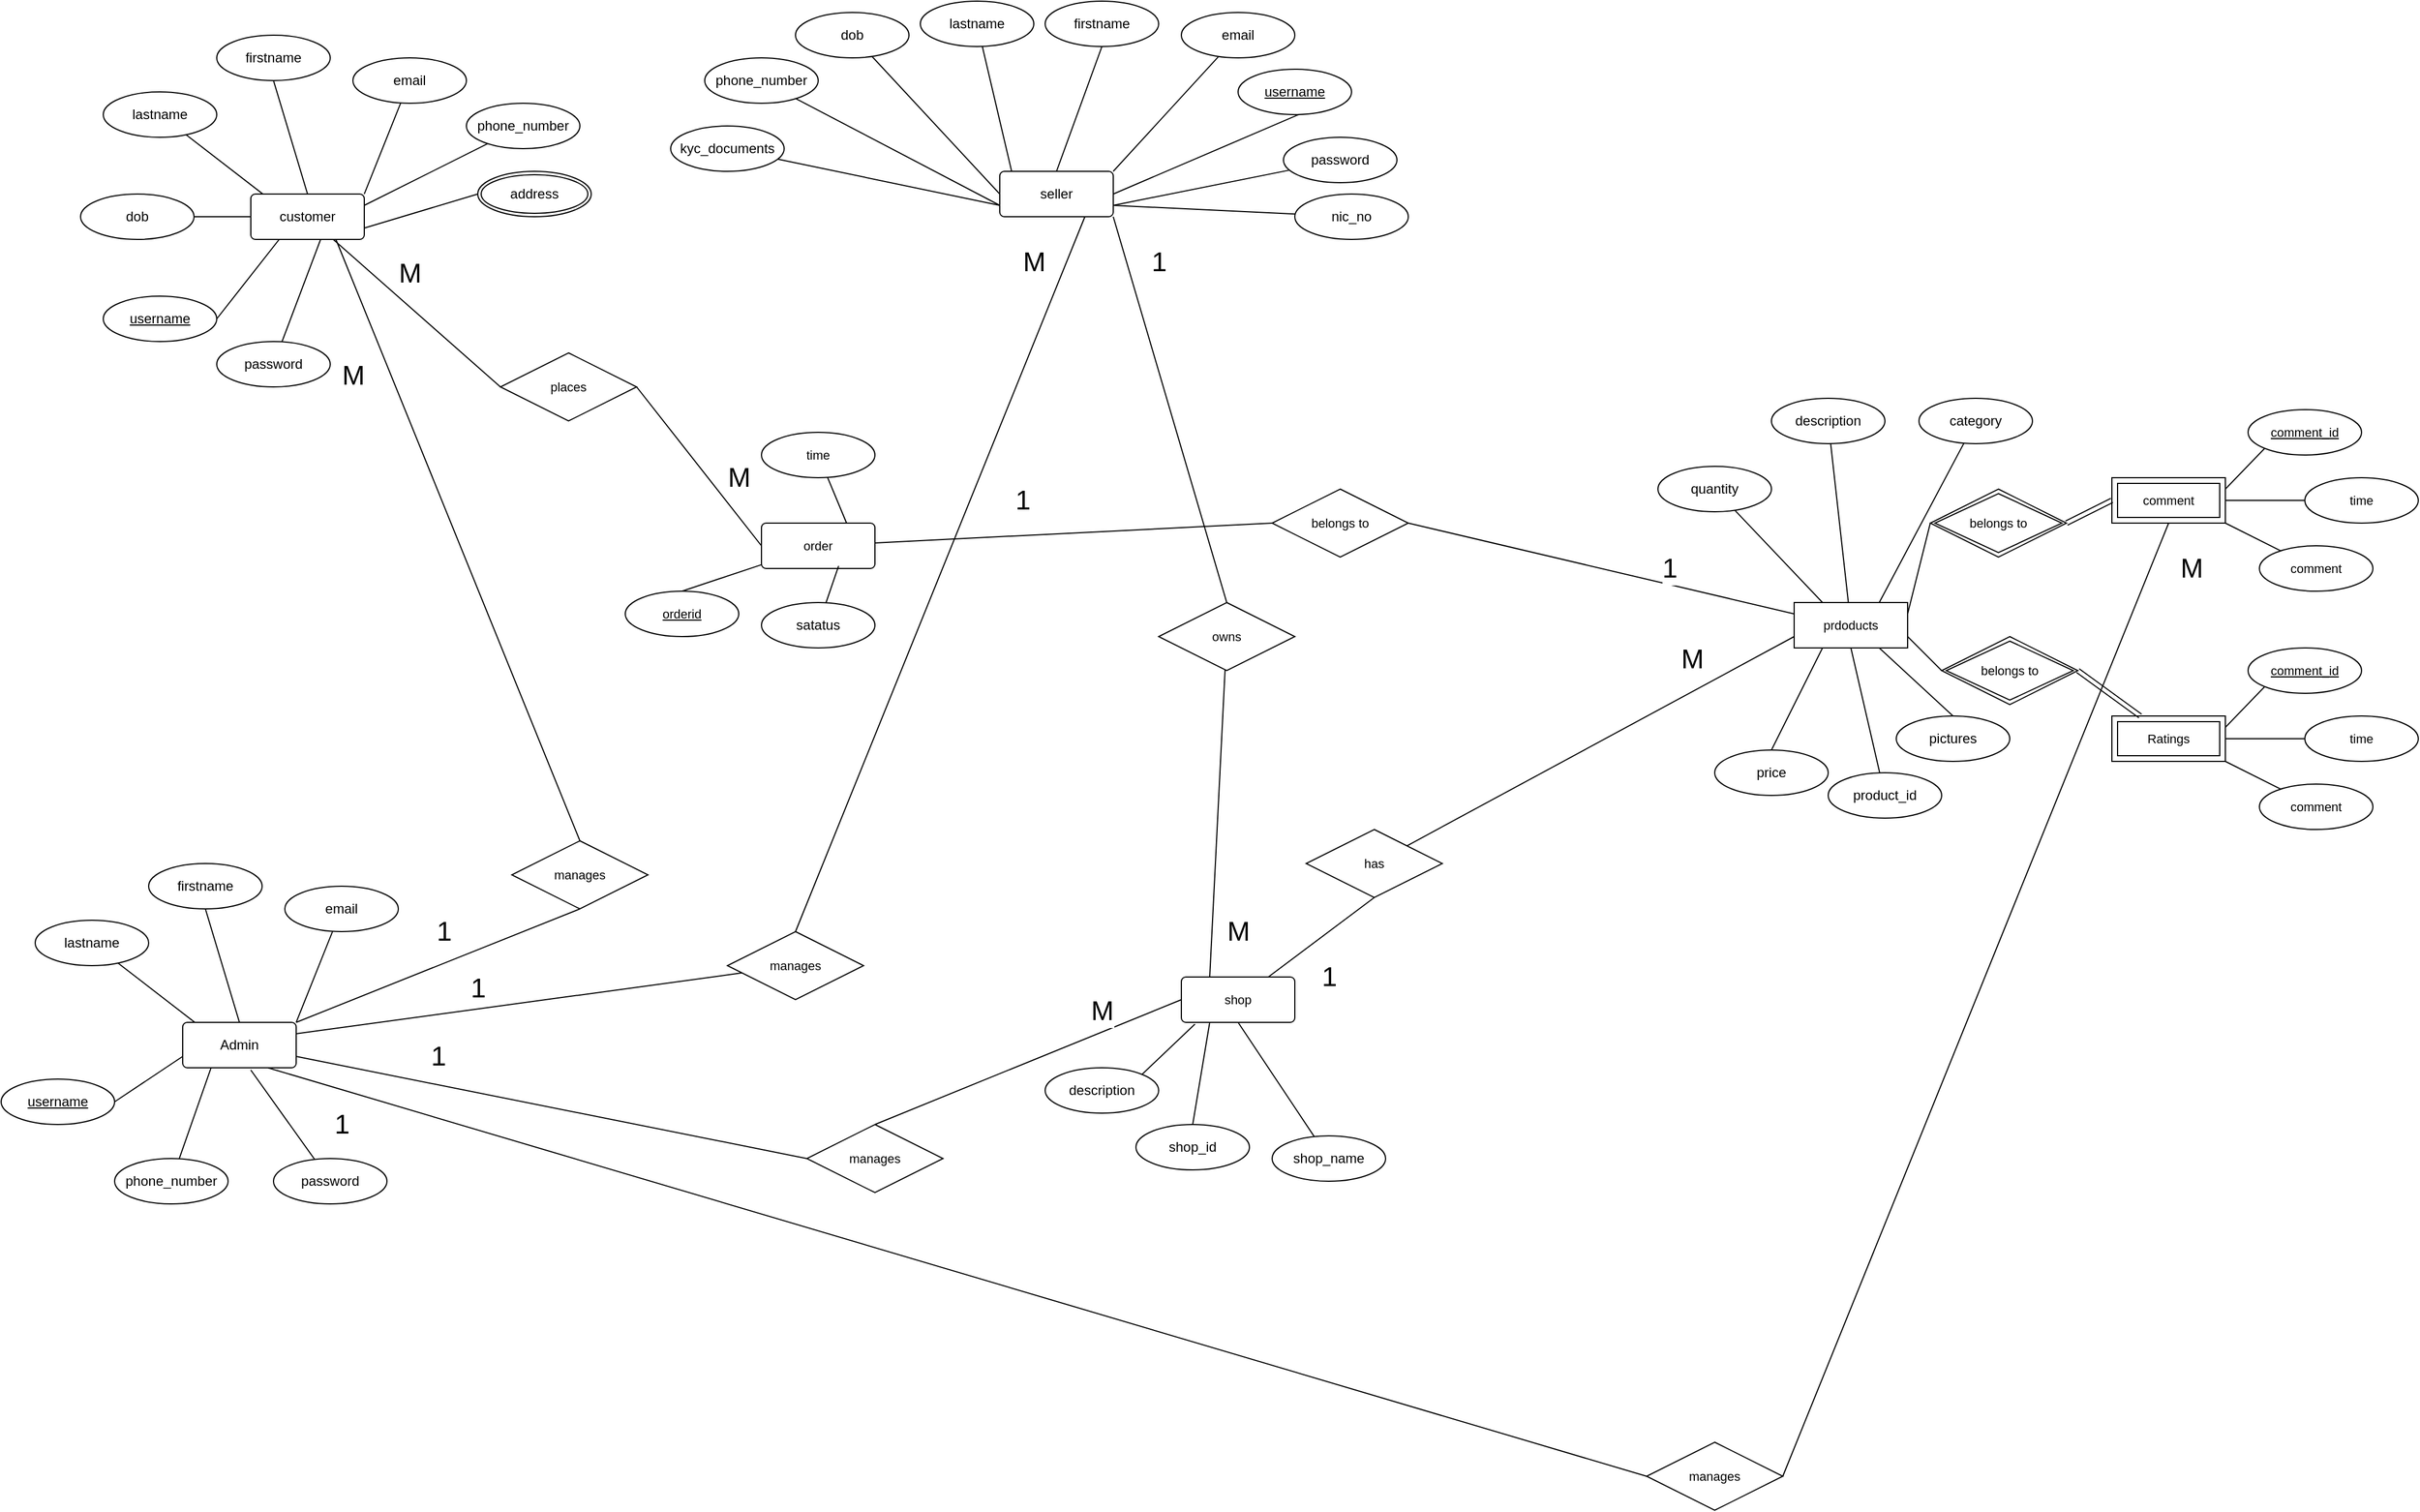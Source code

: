 <mxfile version="24.8.0">
  <diagram name="Page-1" id="kkZ14lZSH7HQeO2CCYc2">
    <mxGraphModel dx="3113" dy="484" grid="1" gridSize="10" guides="1" tooltips="1" connect="1" arrows="1" fold="1" page="1" pageScale="1" pageWidth="1100" pageHeight="1700" math="0" shadow="0">
      <root>
        <mxCell id="0" />
        <mxCell id="1" parent="0" />
        <mxCell id="PHmczNSX_vxZIr9F6eTb-33" style="edgeStyle=none;shape=connector;rounded=0;orthogonalLoop=1;jettySize=auto;html=1;entryX=0;entryY=0.5;entryDx=0;entryDy=0;strokeColor=default;align=center;verticalAlign=middle;fontFamily=Helvetica;fontSize=11;fontColor=default;labelBackgroundColor=default;endArrow=none;endFill=0;" parent="1" source="5tyU-42MYaczOo1rcNrx-1" target="PHmczNSX_vxZIr9F6eTb-32" edge="1">
          <mxGeometry relative="1" as="geometry" />
        </mxCell>
        <mxCell id="PHmczNSX_vxZIr9F6eTb-51" style="edgeStyle=none;shape=connector;rounded=0;orthogonalLoop=1;jettySize=auto;html=1;exitX=0.75;exitY=1;exitDx=0;exitDy=0;entryX=0.5;entryY=0;entryDx=0;entryDy=0;strokeColor=default;align=center;verticalAlign=middle;fontFamily=Helvetica;fontSize=11;fontColor=default;labelBackgroundColor=default;endArrow=none;endFill=0;" parent="1" source="5tyU-42MYaczOo1rcNrx-1" target="PHmczNSX_vxZIr9F6eTb-43" edge="1">
          <mxGeometry relative="1" as="geometry" />
        </mxCell>
        <mxCell id="5tyU-42MYaczOo1rcNrx-1" value="customer" style="rounded=1;arcSize=10;whiteSpace=wrap;html=1;align=center;" parent="1" vertex="1">
          <mxGeometry x="-1320" y="280" width="100" height="40" as="geometry" />
        </mxCell>
        <mxCell id="5tyU-42MYaczOo1rcNrx-17" style="rounded=0;orthogonalLoop=1;jettySize=auto;html=1;exitX=0.5;exitY=1;exitDx=0;exitDy=0;entryX=0.5;entryY=0;entryDx=0;entryDy=0;startArrow=none;startFill=0;endArrow=none;endFill=0;" parent="1" source="5tyU-42MYaczOo1rcNrx-9" target="5tyU-42MYaczOo1rcNrx-1" edge="1">
          <mxGeometry relative="1" as="geometry" />
        </mxCell>
        <mxCell id="5tyU-42MYaczOo1rcNrx-9" value="firstname" style="ellipse;whiteSpace=wrap;html=1;align=center;" parent="1" vertex="1">
          <mxGeometry x="-1350" y="140" width="100" height="40" as="geometry" />
        </mxCell>
        <mxCell id="5tyU-42MYaczOo1rcNrx-10" value="lastname" style="ellipse;whiteSpace=wrap;html=1;align=center;" parent="1" vertex="1">
          <mxGeometry x="-1450" y="190" width="100" height="40" as="geometry" />
        </mxCell>
        <mxCell id="5tyU-42MYaczOo1rcNrx-21" style="rounded=0;orthogonalLoop=1;jettySize=auto;html=1;exitX=1;exitY=0.5;exitDx=0;exitDy=0;entryX=0.25;entryY=1;entryDx=0;entryDy=0;endArrow=none;endFill=0;" parent="1" source="5tyU-42MYaczOo1rcNrx-11" target="5tyU-42MYaczOo1rcNrx-1" edge="1">
          <mxGeometry relative="1" as="geometry" />
        </mxCell>
        <mxCell id="5tyU-42MYaczOo1rcNrx-11" value="username" style="ellipse;whiteSpace=wrap;html=1;align=center;fontStyle=4;" parent="1" vertex="1">
          <mxGeometry x="-1450" y="370" width="100" height="40" as="geometry" />
        </mxCell>
        <mxCell id="5tyU-42MYaczOo1rcNrx-20" style="rounded=0;orthogonalLoop=1;jettySize=auto;html=1;entryX=0;entryY=0.5;entryDx=0;entryDy=0;endArrow=none;endFill=0;" parent="1" source="5tyU-42MYaczOo1rcNrx-12" target="5tyU-42MYaczOo1rcNrx-1" edge="1">
          <mxGeometry relative="1" as="geometry" />
        </mxCell>
        <mxCell id="5tyU-42MYaczOo1rcNrx-12" value="dob" style="ellipse;whiteSpace=wrap;html=1;align=center;" parent="1" vertex="1">
          <mxGeometry x="-1470" y="280" width="100" height="40" as="geometry" />
        </mxCell>
        <mxCell id="5tyU-42MYaczOo1rcNrx-18" style="rounded=0;orthogonalLoop=1;jettySize=auto;html=1;entryX=1;entryY=0;entryDx=0;entryDy=0;endArrow=none;endFill=0;" parent="1" source="5tyU-42MYaczOo1rcNrx-13" target="5tyU-42MYaczOo1rcNrx-1" edge="1">
          <mxGeometry relative="1" as="geometry" />
        </mxCell>
        <mxCell id="5tyU-42MYaczOo1rcNrx-13" value="email" style="ellipse;whiteSpace=wrap;html=1;align=center;" parent="1" vertex="1">
          <mxGeometry x="-1230" y="160" width="100" height="40" as="geometry" />
        </mxCell>
        <mxCell id="5tyU-42MYaczOo1rcNrx-14" value="password" style="ellipse;whiteSpace=wrap;html=1;align=center;" parent="1" vertex="1">
          <mxGeometry x="-1350" y="410" width="100" height="40" as="geometry" />
        </mxCell>
        <mxCell id="5tyU-42MYaczOo1rcNrx-19" style="rounded=0;orthogonalLoop=1;jettySize=auto;html=1;entryX=0.104;entryY=-0.005;entryDx=0;entryDy=0;entryPerimeter=0;endArrow=none;endFill=0;" parent="1" source="5tyU-42MYaczOo1rcNrx-10" target="5tyU-42MYaczOo1rcNrx-1" edge="1">
          <mxGeometry relative="1" as="geometry" />
        </mxCell>
        <mxCell id="5tyU-42MYaczOo1rcNrx-22" style="rounded=0;orthogonalLoop=1;jettySize=auto;html=1;entryX=0.616;entryY=0.995;entryDx=0;entryDy=0;entryPerimeter=0;endArrow=none;endFill=0;" parent="1" source="5tyU-42MYaczOo1rcNrx-14" target="5tyU-42MYaczOo1rcNrx-1" edge="1">
          <mxGeometry relative="1" as="geometry" />
        </mxCell>
        <mxCell id="PHmczNSX_vxZIr9F6eTb-25" style="edgeStyle=none;shape=connector;rounded=0;orthogonalLoop=1;jettySize=auto;html=1;strokeColor=default;align=center;verticalAlign=middle;fontFamily=Helvetica;fontSize=11;fontColor=default;labelBackgroundColor=default;endArrow=none;endFill=0;exitX=1;exitY=1;exitDx=0;exitDy=0;entryX=0.5;entryY=0;entryDx=0;entryDy=0;" parent="1" source="5tyU-42MYaczOo1rcNrx-23" target="PHmczNSX_vxZIr9F6eTb-27" edge="1">
          <mxGeometry relative="1" as="geometry">
            <mxPoint x="-700" y="640" as="targetPoint" />
          </mxGeometry>
        </mxCell>
        <mxCell id="5tyU-42MYaczOo1rcNrx-23" value="seller" style="rounded=1;arcSize=10;whiteSpace=wrap;html=1;align=center;" parent="1" vertex="1">
          <mxGeometry x="-660" y="260" width="100" height="40" as="geometry" />
        </mxCell>
        <mxCell id="5tyU-42MYaczOo1rcNrx-24" style="rounded=0;orthogonalLoop=1;jettySize=auto;html=1;exitX=0.5;exitY=1;exitDx=0;exitDy=0;entryX=0.5;entryY=0;entryDx=0;entryDy=0;startArrow=none;startFill=0;endArrow=none;endFill=0;" parent="1" source="5tyU-42MYaczOo1rcNrx-25" target="5tyU-42MYaczOo1rcNrx-23" edge="1">
          <mxGeometry relative="1" as="geometry" />
        </mxCell>
        <mxCell id="5tyU-42MYaczOo1rcNrx-25" value="firstname" style="ellipse;whiteSpace=wrap;html=1;align=center;" parent="1" vertex="1">
          <mxGeometry x="-620" y="110" width="100" height="40" as="geometry" />
        </mxCell>
        <mxCell id="5tyU-42MYaczOo1rcNrx-26" value="lastname" style="ellipse;whiteSpace=wrap;html=1;align=center;" parent="1" vertex="1">
          <mxGeometry x="-730" y="110" width="100" height="40" as="geometry" />
        </mxCell>
        <mxCell id="5tyU-42MYaczOo1rcNrx-27" style="rounded=0;orthogonalLoop=1;jettySize=auto;html=1;exitX=1;exitY=0.5;exitDx=0;exitDy=0;entryX=1;entryY=0.5;entryDx=0;entryDy=0;endArrow=none;endFill=0;" parent="1" source="5tyU-42MYaczOo1rcNrx-28" target="5tyU-42MYaczOo1rcNrx-23" edge="1">
          <mxGeometry relative="1" as="geometry" />
        </mxCell>
        <mxCell id="5tyU-42MYaczOo1rcNrx-28" value="username" style="ellipse;whiteSpace=wrap;html=1;align=center;fontStyle=4;" parent="1" vertex="1">
          <mxGeometry x="-450" y="170" width="100" height="40" as="geometry" />
        </mxCell>
        <mxCell id="5tyU-42MYaczOo1rcNrx-29" style="rounded=0;orthogonalLoop=1;jettySize=auto;html=1;entryX=0;entryY=0.5;entryDx=0;entryDy=0;endArrow=none;endFill=0;" parent="1" source="5tyU-42MYaczOo1rcNrx-30" target="5tyU-42MYaczOo1rcNrx-23" edge="1">
          <mxGeometry relative="1" as="geometry" />
        </mxCell>
        <mxCell id="5tyU-42MYaczOo1rcNrx-30" value="dob" style="ellipse;whiteSpace=wrap;html=1;align=center;" parent="1" vertex="1">
          <mxGeometry x="-840" y="120" width="100" height="40" as="geometry" />
        </mxCell>
        <mxCell id="5tyU-42MYaczOo1rcNrx-31" style="rounded=0;orthogonalLoop=1;jettySize=auto;html=1;entryX=1;entryY=0;entryDx=0;entryDy=0;endArrow=none;endFill=0;" parent="1" source="5tyU-42MYaczOo1rcNrx-32" target="5tyU-42MYaczOo1rcNrx-23" edge="1">
          <mxGeometry relative="1" as="geometry" />
        </mxCell>
        <mxCell id="5tyU-42MYaczOo1rcNrx-32" value="email" style="ellipse;whiteSpace=wrap;html=1;align=center;" parent="1" vertex="1">
          <mxGeometry x="-500" y="120" width="100" height="40" as="geometry" />
        </mxCell>
        <mxCell id="5tyU-42MYaczOo1rcNrx-33" value="password" style="ellipse;whiteSpace=wrap;html=1;align=center;" parent="1" vertex="1">
          <mxGeometry x="-410" y="230" width="100" height="40" as="geometry" />
        </mxCell>
        <mxCell id="5tyU-42MYaczOo1rcNrx-34" style="rounded=0;orthogonalLoop=1;jettySize=auto;html=1;entryX=0.104;entryY=-0.005;entryDx=0;entryDy=0;entryPerimeter=0;endArrow=none;endFill=0;" parent="1" source="5tyU-42MYaczOo1rcNrx-26" target="5tyU-42MYaczOo1rcNrx-23" edge="1">
          <mxGeometry relative="1" as="geometry" />
        </mxCell>
        <mxCell id="5tyU-42MYaczOo1rcNrx-35" style="rounded=0;orthogonalLoop=1;jettySize=auto;html=1;entryX=1;entryY=0.75;entryDx=0;entryDy=0;endArrow=none;endFill=0;" parent="1" source="5tyU-42MYaczOo1rcNrx-33" target="5tyU-42MYaczOo1rcNrx-23" edge="1">
          <mxGeometry relative="1" as="geometry" />
        </mxCell>
        <mxCell id="PHmczNSX_vxZIr9F6eTb-47" style="edgeStyle=none;shape=connector;rounded=0;orthogonalLoop=1;jettySize=auto;html=1;entryX=0.5;entryY=1;entryDx=0;entryDy=0;strokeColor=default;align=center;verticalAlign=middle;fontFamily=Helvetica;fontSize=11;fontColor=default;labelBackgroundColor=default;endArrow=none;endFill=0;" parent="1" source="5tyU-42MYaczOo1rcNrx-36" target="PHmczNSX_vxZIr9F6eTb-43" edge="1">
          <mxGeometry relative="1" as="geometry" />
        </mxCell>
        <mxCell id="PHmczNSX_vxZIr9F6eTb-48" style="edgeStyle=none;shape=connector;rounded=0;orthogonalLoop=1;jettySize=auto;html=1;entryX=0;entryY=0.5;entryDx=0;entryDy=0;strokeColor=default;align=center;verticalAlign=middle;fontFamily=Helvetica;fontSize=11;fontColor=default;labelBackgroundColor=default;endArrow=none;endFill=0;" parent="1" source="5tyU-42MYaczOo1rcNrx-36" target="PHmczNSX_vxZIr9F6eTb-45" edge="1">
          <mxGeometry relative="1" as="geometry" />
        </mxCell>
        <mxCell id="PHmczNSX_vxZIr9F6eTb-49" style="edgeStyle=none;shape=connector;rounded=0;orthogonalLoop=1;jettySize=auto;html=1;exitX=1;exitY=0.25;exitDx=0;exitDy=0;strokeColor=default;align=center;verticalAlign=middle;fontFamily=Helvetica;fontSize=11;fontColor=default;labelBackgroundColor=default;endArrow=none;endFill=0;" parent="1" source="5tyU-42MYaczOo1rcNrx-36" target="PHmczNSX_vxZIr9F6eTb-44" edge="1">
          <mxGeometry relative="1" as="geometry" />
        </mxCell>
        <mxCell id="PHmczNSX_vxZIr9F6eTb-50" style="edgeStyle=none;shape=connector;rounded=0;orthogonalLoop=1;jettySize=auto;html=1;exitX=0.75;exitY=1;exitDx=0;exitDy=0;entryX=0;entryY=0.5;entryDx=0;entryDy=0;strokeColor=default;align=center;verticalAlign=middle;fontFamily=Helvetica;fontSize=11;fontColor=default;labelBackgroundColor=default;endArrow=none;endFill=0;" parent="1" source="5tyU-42MYaczOo1rcNrx-36" target="PHmczNSX_vxZIr9F6eTb-46" edge="1">
          <mxGeometry relative="1" as="geometry" />
        </mxCell>
        <mxCell id="5tyU-42MYaczOo1rcNrx-36" value="Admin" style="rounded=1;arcSize=10;whiteSpace=wrap;html=1;align=center;" parent="1" vertex="1">
          <mxGeometry x="-1380" y="1010" width="100" height="40" as="geometry" />
        </mxCell>
        <mxCell id="5tyU-42MYaczOo1rcNrx-37" style="rounded=0;orthogonalLoop=1;jettySize=auto;html=1;exitX=0.5;exitY=1;exitDx=0;exitDy=0;entryX=0.5;entryY=0;entryDx=0;entryDy=0;startArrow=none;startFill=0;endArrow=none;endFill=0;" parent="1" source="5tyU-42MYaczOo1rcNrx-38" target="5tyU-42MYaczOo1rcNrx-36" edge="1">
          <mxGeometry relative="1" as="geometry" />
        </mxCell>
        <mxCell id="5tyU-42MYaczOo1rcNrx-38" value="firstname" style="ellipse;whiteSpace=wrap;html=1;align=center;" parent="1" vertex="1">
          <mxGeometry x="-1410" y="870" width="100" height="40" as="geometry" />
        </mxCell>
        <mxCell id="5tyU-42MYaczOo1rcNrx-39" value="lastname" style="ellipse;whiteSpace=wrap;html=1;align=center;" parent="1" vertex="1">
          <mxGeometry x="-1510" y="920" width="100" height="40" as="geometry" />
        </mxCell>
        <mxCell id="5tyU-42MYaczOo1rcNrx-40" style="rounded=0;orthogonalLoop=1;jettySize=auto;html=1;exitX=1;exitY=0.5;exitDx=0;exitDy=0;entryX=0;entryY=0.75;entryDx=0;entryDy=0;endArrow=none;endFill=0;" parent="1" source="5tyU-42MYaczOo1rcNrx-41" target="5tyU-42MYaczOo1rcNrx-36" edge="1">
          <mxGeometry relative="1" as="geometry" />
        </mxCell>
        <mxCell id="5tyU-42MYaczOo1rcNrx-41" value="username" style="ellipse;whiteSpace=wrap;html=1;align=center;fontStyle=4;" parent="1" vertex="1">
          <mxGeometry x="-1540" y="1060" width="100" height="40" as="geometry" />
        </mxCell>
        <mxCell id="5tyU-42MYaczOo1rcNrx-44" style="rounded=0;orthogonalLoop=1;jettySize=auto;html=1;entryX=1;entryY=0;entryDx=0;entryDy=0;endArrow=none;endFill=0;" parent="1" source="5tyU-42MYaczOo1rcNrx-45" target="5tyU-42MYaczOo1rcNrx-36" edge="1">
          <mxGeometry relative="1" as="geometry" />
        </mxCell>
        <mxCell id="5tyU-42MYaczOo1rcNrx-45" value="email" style="ellipse;whiteSpace=wrap;html=1;align=center;" parent="1" vertex="1">
          <mxGeometry x="-1290" y="890" width="100" height="40" as="geometry" />
        </mxCell>
        <mxCell id="5tyU-42MYaczOo1rcNrx-46" value="password" style="ellipse;whiteSpace=wrap;html=1;align=center;" parent="1" vertex="1">
          <mxGeometry x="-1300" y="1130" width="100" height="40" as="geometry" />
        </mxCell>
        <mxCell id="5tyU-42MYaczOo1rcNrx-47" style="rounded=0;orthogonalLoop=1;jettySize=auto;html=1;entryX=0.104;entryY=-0.005;entryDx=0;entryDy=0;entryPerimeter=0;endArrow=none;endFill=0;" parent="1" source="5tyU-42MYaczOo1rcNrx-39" target="5tyU-42MYaczOo1rcNrx-36" edge="1">
          <mxGeometry relative="1" as="geometry" />
        </mxCell>
        <mxCell id="5tyU-42MYaczOo1rcNrx-48" style="rounded=0;orthogonalLoop=1;jettySize=auto;html=1;endArrow=none;endFill=0;" parent="1" source="5tyU-42MYaczOo1rcNrx-46" edge="1">
          <mxGeometry relative="1" as="geometry">
            <mxPoint x="-1320" y="1052" as="targetPoint" />
          </mxGeometry>
        </mxCell>
        <mxCell id="5tyU-42MYaczOo1rcNrx-64" style="rounded=0;orthogonalLoop=1;jettySize=auto;html=1;entryX=1;entryY=0.75;entryDx=0;entryDy=0;endArrow=none;endFill=0;" parent="1" source="5tyU-42MYaczOo1rcNrx-62" target="5tyU-42MYaczOo1rcNrx-23" edge="1">
          <mxGeometry relative="1" as="geometry" />
        </mxCell>
        <mxCell id="5tyU-42MYaczOo1rcNrx-62" value="nic_no" style="ellipse;whiteSpace=wrap;html=1;align=center;" parent="1" vertex="1">
          <mxGeometry x="-400" y="280" width="100" height="40" as="geometry" />
        </mxCell>
        <mxCell id="5tyU-42MYaczOo1rcNrx-65" style="rounded=0;orthogonalLoop=1;jettySize=auto;html=1;endArrow=none;endFill=0;entryX=0;entryY=0.75;entryDx=0;entryDy=0;" parent="1" source="5tyU-42MYaczOo1rcNrx-63" target="5tyU-42MYaczOo1rcNrx-23" edge="1">
          <mxGeometry relative="1" as="geometry">
            <mxPoint x="-670" y="300" as="targetPoint" />
          </mxGeometry>
        </mxCell>
        <mxCell id="5tyU-42MYaczOo1rcNrx-63" value="kyc_documents" style="ellipse;whiteSpace=wrap;html=1;align=center;" parent="1" vertex="1">
          <mxGeometry x="-950" y="220" width="100" height="40" as="geometry" />
        </mxCell>
        <mxCell id="5tyU-42MYaczOo1rcNrx-67" style="edgeStyle=none;shape=connector;rounded=0;orthogonalLoop=1;jettySize=auto;html=1;entryX=1;entryY=0.25;entryDx=0;entryDy=0;strokeColor=default;align=center;verticalAlign=middle;fontFamily=Helvetica;fontSize=11;fontColor=default;labelBackgroundColor=default;endArrow=none;endFill=0;" parent="1" source="5tyU-42MYaczOo1rcNrx-66" target="5tyU-42MYaczOo1rcNrx-1" edge="1">
          <mxGeometry relative="1" as="geometry" />
        </mxCell>
        <mxCell id="5tyU-42MYaczOo1rcNrx-66" value="phone_number" style="ellipse;whiteSpace=wrap;html=1;align=center;" parent="1" vertex="1">
          <mxGeometry x="-1130" y="200" width="100" height="40" as="geometry" />
        </mxCell>
        <mxCell id="5tyU-42MYaczOo1rcNrx-68" value="phone_number" style="ellipse;whiteSpace=wrap;html=1;align=center;" parent="1" vertex="1">
          <mxGeometry x="-920" y="160" width="100" height="40" as="geometry" />
        </mxCell>
        <mxCell id="5tyU-42MYaczOo1rcNrx-69" style="edgeStyle=none;shape=connector;rounded=0;orthogonalLoop=1;jettySize=auto;html=1;entryX=0;entryY=0.75;entryDx=0;entryDy=0;strokeColor=default;align=center;verticalAlign=middle;fontFamily=Helvetica;fontSize=11;fontColor=default;labelBackgroundColor=default;endArrow=none;endFill=0;" parent="1" source="5tyU-42MYaczOo1rcNrx-68" target="5tyU-42MYaczOo1rcNrx-23" edge="1">
          <mxGeometry relative="1" as="geometry" />
        </mxCell>
        <mxCell id="5tyU-42MYaczOo1rcNrx-76" style="edgeStyle=none;shape=connector;rounded=0;orthogonalLoop=1;jettySize=auto;html=1;exitX=0;exitY=1;exitDx=0;exitDy=0;entryX=1;entryY=0.25;entryDx=0;entryDy=0;strokeColor=default;align=center;verticalAlign=middle;fontFamily=Helvetica;fontSize=11;fontColor=default;labelBackgroundColor=default;endArrow=none;endFill=0;" parent="1" source="5tyU-42MYaczOo1rcNrx-70" target="5tyU-42MYaczOo1rcNrx-73" edge="1">
          <mxGeometry relative="1" as="geometry" />
        </mxCell>
        <mxCell id="5tyU-42MYaczOo1rcNrx-70" value="comment_id" style="ellipse;whiteSpace=wrap;html=1;align=center;fontStyle=4;fontFamily=Helvetica;fontSize=11;fontColor=default;labelBackgroundColor=default;" parent="1" vertex="1">
          <mxGeometry x="440" y="470" width="100" height="40" as="geometry" />
        </mxCell>
        <mxCell id="5tyU-42MYaczOo1rcNrx-71" value="time" style="ellipse;whiteSpace=wrap;html=1;align=center;fontFamily=Helvetica;fontSize=11;fontColor=default;labelBackgroundColor=default;" parent="1" vertex="1">
          <mxGeometry x="490" y="530" width="100" height="40" as="geometry" />
        </mxCell>
        <mxCell id="5tyU-42MYaczOo1rcNrx-75" style="edgeStyle=none;shape=connector;rounded=0;orthogonalLoop=1;jettySize=auto;html=1;entryX=1;entryY=1;entryDx=0;entryDy=0;strokeColor=default;align=center;verticalAlign=middle;fontFamily=Helvetica;fontSize=11;fontColor=default;labelBackgroundColor=default;endArrow=none;endFill=0;" parent="1" source="5tyU-42MYaczOo1rcNrx-72" target="5tyU-42MYaczOo1rcNrx-73" edge="1">
          <mxGeometry relative="1" as="geometry" />
        </mxCell>
        <mxCell id="5tyU-42MYaczOo1rcNrx-72" value="comment" style="ellipse;whiteSpace=wrap;html=1;align=center;fontFamily=Helvetica;fontSize=11;fontColor=default;labelBackgroundColor=default;" parent="1" vertex="1">
          <mxGeometry x="450" y="590" width="100" height="40" as="geometry" />
        </mxCell>
        <mxCell id="5tyU-42MYaczOo1rcNrx-74" style="edgeStyle=none;shape=connector;rounded=0;orthogonalLoop=1;jettySize=auto;html=1;strokeColor=default;align=center;verticalAlign=middle;fontFamily=Helvetica;fontSize=11;fontColor=default;labelBackgroundColor=default;endArrow=none;endFill=0;" parent="1" source="5tyU-42MYaczOo1rcNrx-73" target="5tyU-42MYaczOo1rcNrx-71" edge="1">
          <mxGeometry relative="1" as="geometry" />
        </mxCell>
        <mxCell id="5tyU-42MYaczOo1rcNrx-73" value="comment" style="shape=ext;margin=3;double=1;whiteSpace=wrap;html=1;align=center;fontFamily=Helvetica;fontSize=11;fontColor=default;labelBackgroundColor=default;" parent="1" vertex="1">
          <mxGeometry x="320" y="530" width="100" height="40" as="geometry" />
        </mxCell>
        <mxCell id="5tyU-42MYaczOo1rcNrx-77" style="edgeStyle=none;shape=connector;rounded=0;orthogonalLoop=1;jettySize=auto;html=1;exitX=0;exitY=1;exitDx=0;exitDy=0;entryX=1;entryY=0.25;entryDx=0;entryDy=0;strokeColor=default;align=center;verticalAlign=middle;fontFamily=Helvetica;fontSize=11;fontColor=default;labelBackgroundColor=default;endArrow=none;endFill=0;" parent="1" source="5tyU-42MYaczOo1rcNrx-78" target="5tyU-42MYaczOo1rcNrx-83" edge="1">
          <mxGeometry relative="1" as="geometry" />
        </mxCell>
        <mxCell id="5tyU-42MYaczOo1rcNrx-78" value="comment_id" style="ellipse;whiteSpace=wrap;html=1;align=center;fontStyle=4;fontFamily=Helvetica;fontSize=11;fontColor=default;labelBackgroundColor=default;" parent="1" vertex="1">
          <mxGeometry x="440" y="680" width="100" height="40" as="geometry" />
        </mxCell>
        <mxCell id="5tyU-42MYaczOo1rcNrx-79" value="time" style="ellipse;whiteSpace=wrap;html=1;align=center;fontFamily=Helvetica;fontSize=11;fontColor=default;labelBackgroundColor=default;" parent="1" vertex="1">
          <mxGeometry x="490" y="740" width="100" height="40" as="geometry" />
        </mxCell>
        <mxCell id="5tyU-42MYaczOo1rcNrx-80" style="edgeStyle=none;shape=connector;rounded=0;orthogonalLoop=1;jettySize=auto;html=1;entryX=1;entryY=1;entryDx=0;entryDy=0;strokeColor=default;align=center;verticalAlign=middle;fontFamily=Helvetica;fontSize=11;fontColor=default;labelBackgroundColor=default;endArrow=none;endFill=0;" parent="1" source="5tyU-42MYaczOo1rcNrx-81" target="5tyU-42MYaczOo1rcNrx-83" edge="1">
          <mxGeometry relative="1" as="geometry" />
        </mxCell>
        <mxCell id="5tyU-42MYaczOo1rcNrx-81" value="comment" style="ellipse;whiteSpace=wrap;html=1;align=center;fontFamily=Helvetica;fontSize=11;fontColor=default;labelBackgroundColor=default;" parent="1" vertex="1">
          <mxGeometry x="450" y="800" width="100" height="40" as="geometry" />
        </mxCell>
        <mxCell id="5tyU-42MYaczOo1rcNrx-82" style="edgeStyle=none;shape=connector;rounded=0;orthogonalLoop=1;jettySize=auto;html=1;strokeColor=default;align=center;verticalAlign=middle;fontFamily=Helvetica;fontSize=11;fontColor=default;labelBackgroundColor=default;endArrow=none;endFill=0;" parent="1" source="5tyU-42MYaczOo1rcNrx-83" target="5tyU-42MYaczOo1rcNrx-79" edge="1">
          <mxGeometry relative="1" as="geometry" />
        </mxCell>
        <mxCell id="5tyU-42MYaczOo1rcNrx-83" value="Ratings" style="shape=ext;margin=3;double=1;whiteSpace=wrap;html=1;align=center;fontFamily=Helvetica;fontSize=11;fontColor=default;labelBackgroundColor=default;" parent="1" vertex="1">
          <mxGeometry x="320" y="740" width="100" height="40" as="geometry" />
        </mxCell>
        <mxCell id="5tyU-42MYaczOo1rcNrx-87" style="edgeStyle=none;shape=connector;rounded=0;orthogonalLoop=1;jettySize=auto;html=1;exitX=1;exitY=0.75;exitDx=0;exitDy=0;entryX=0;entryY=0.5;entryDx=0;entryDy=0;strokeColor=default;align=center;verticalAlign=middle;fontFamily=Helvetica;fontSize=11;fontColor=default;labelBackgroundColor=default;endArrow=none;endFill=0;" parent="1" source="5tyU-42MYaczOo1rcNrx-84" target="5tyU-42MYaczOo1rcNrx-86" edge="1">
          <mxGeometry relative="1" as="geometry" />
        </mxCell>
        <mxCell id="5tyU-42MYaczOo1rcNrx-88" style="edgeStyle=none;shape=connector;rounded=0;orthogonalLoop=1;jettySize=auto;html=1;exitX=1;exitY=0.25;exitDx=0;exitDy=0;entryX=0;entryY=0.5;entryDx=0;entryDy=0;strokeColor=default;align=center;verticalAlign=middle;fontFamily=Helvetica;fontSize=11;fontColor=default;labelBackgroundColor=default;endArrow=none;endFill=0;" parent="1" source="5tyU-42MYaczOo1rcNrx-84" target="5tyU-42MYaczOo1rcNrx-85" edge="1">
          <mxGeometry relative="1" as="geometry" />
        </mxCell>
        <mxCell id="5tyU-42MYaczOo1rcNrx-84" value="prdoducts" style="whiteSpace=wrap;html=1;align=center;fontFamily=Helvetica;fontSize=11;fontColor=default;labelBackgroundColor=default;" parent="1" vertex="1">
          <mxGeometry x="40" y="640" width="100" height="40" as="geometry" />
        </mxCell>
        <mxCell id="5tyU-42MYaczOo1rcNrx-89" style="edgeStyle=none;shape=link;rounded=0;orthogonalLoop=1;jettySize=auto;html=1;exitX=1;exitY=0.5;exitDx=0;exitDy=0;entryX=0;entryY=0.5;entryDx=0;entryDy=0;strokeColor=default;align=center;verticalAlign=middle;fontFamily=Helvetica;fontSize=11;fontColor=default;labelBackgroundColor=default;endArrow=none;endFill=0;" parent="1" source="5tyU-42MYaczOo1rcNrx-85" target="5tyU-42MYaczOo1rcNrx-73" edge="1">
          <mxGeometry relative="1" as="geometry" />
        </mxCell>
        <mxCell id="5tyU-42MYaczOo1rcNrx-85" value="belongs to" style="shape=rhombus;double=1;perimeter=rhombusPerimeter;whiteSpace=wrap;html=1;align=center;fontFamily=Helvetica;fontSize=11;fontColor=default;labelBackgroundColor=default;" parent="1" vertex="1">
          <mxGeometry x="160" y="540" width="120" height="60" as="geometry" />
        </mxCell>
        <mxCell id="5tyU-42MYaczOo1rcNrx-90" style="edgeStyle=none;shape=link;rounded=0;orthogonalLoop=1;jettySize=auto;html=1;exitX=1;exitY=0.5;exitDx=0;exitDy=0;entryX=0.25;entryY=0;entryDx=0;entryDy=0;strokeColor=default;align=center;verticalAlign=middle;fontFamily=Helvetica;fontSize=11;fontColor=default;labelBackgroundColor=default;endArrow=none;endFill=0;" parent="1" source="5tyU-42MYaczOo1rcNrx-86" target="5tyU-42MYaczOo1rcNrx-83" edge="1">
          <mxGeometry relative="1" as="geometry" />
        </mxCell>
        <mxCell id="5tyU-42MYaczOo1rcNrx-86" value="belongs to" style="shape=rhombus;double=1;perimeter=rhombusPerimeter;whiteSpace=wrap;html=1;align=center;fontFamily=Helvetica;fontSize=11;fontColor=default;labelBackgroundColor=default;" parent="1" vertex="1">
          <mxGeometry x="170" y="670" width="120" height="60" as="geometry" />
        </mxCell>
        <mxCell id="PHmczNSX_vxZIr9F6eTb-8" style="rounded=0;orthogonalLoop=1;jettySize=auto;html=1;entryX=0.25;entryY=0;entryDx=0;entryDy=0;endArrow=none;endFill=0;" parent="1" source="PHmczNSX_vxZIr9F6eTb-1" target="5tyU-42MYaczOo1rcNrx-84" edge="1">
          <mxGeometry relative="1" as="geometry" />
        </mxCell>
        <mxCell id="PHmczNSX_vxZIr9F6eTb-1" value="quantity" style="ellipse;whiteSpace=wrap;html=1;align=center;" parent="1" vertex="1">
          <mxGeometry x="-80" y="520" width="100" height="40" as="geometry" />
        </mxCell>
        <mxCell id="PHmczNSX_vxZIr9F6eTb-9" style="edgeStyle=none;shape=connector;rounded=0;orthogonalLoop=1;jettySize=auto;html=1;strokeColor=default;align=center;verticalAlign=middle;fontFamily=Helvetica;fontSize=11;fontColor=default;labelBackgroundColor=default;endArrow=none;endFill=0;" parent="1" source="PHmczNSX_vxZIr9F6eTb-2" target="5tyU-42MYaczOo1rcNrx-84" edge="1">
          <mxGeometry relative="1" as="geometry" />
        </mxCell>
        <mxCell id="PHmczNSX_vxZIr9F6eTb-2" value="description" style="ellipse;whiteSpace=wrap;html=1;align=center;" parent="1" vertex="1">
          <mxGeometry x="20" y="460" width="100" height="40" as="geometry" />
        </mxCell>
        <mxCell id="PHmczNSX_vxZIr9F6eTb-12" style="edgeStyle=none;shape=connector;rounded=0;orthogonalLoop=1;jettySize=auto;html=1;exitX=0.5;exitY=0;exitDx=0;exitDy=0;entryX=0.25;entryY=1;entryDx=0;entryDy=0;strokeColor=default;align=center;verticalAlign=middle;fontFamily=Helvetica;fontSize=11;fontColor=default;labelBackgroundColor=default;endArrow=none;endFill=0;" parent="1" source="PHmczNSX_vxZIr9F6eTb-3" target="5tyU-42MYaczOo1rcNrx-84" edge="1">
          <mxGeometry relative="1" as="geometry" />
        </mxCell>
        <mxCell id="PHmczNSX_vxZIr9F6eTb-3" value="price" style="ellipse;whiteSpace=wrap;html=1;align=center;" parent="1" vertex="1">
          <mxGeometry x="-30" y="770" width="100" height="40" as="geometry" />
        </mxCell>
        <mxCell id="PHmczNSX_vxZIr9F6eTb-11" style="edgeStyle=none;shape=connector;rounded=0;orthogonalLoop=1;jettySize=auto;html=1;entryX=0.5;entryY=1;entryDx=0;entryDy=0;strokeColor=default;align=center;verticalAlign=middle;fontFamily=Helvetica;fontSize=11;fontColor=default;labelBackgroundColor=default;endArrow=none;endFill=0;" parent="1" source="PHmczNSX_vxZIr9F6eTb-4" target="5tyU-42MYaczOo1rcNrx-84" edge="1">
          <mxGeometry relative="1" as="geometry" />
        </mxCell>
        <mxCell id="PHmczNSX_vxZIr9F6eTb-4" value="product_id" style="ellipse;whiteSpace=wrap;html=1;align=center;" parent="1" vertex="1">
          <mxGeometry x="70" y="790" width="100" height="40" as="geometry" />
        </mxCell>
        <mxCell id="PHmczNSX_vxZIr9F6eTb-10" style="edgeStyle=none;shape=connector;rounded=0;orthogonalLoop=1;jettySize=auto;html=1;exitX=0.5;exitY=0;exitDx=0;exitDy=0;entryX=0.75;entryY=1;entryDx=0;entryDy=0;strokeColor=default;align=center;verticalAlign=middle;fontFamily=Helvetica;fontSize=11;fontColor=default;labelBackgroundColor=default;endArrow=none;endFill=0;" parent="1" source="PHmczNSX_vxZIr9F6eTb-5" target="5tyU-42MYaczOo1rcNrx-84" edge="1">
          <mxGeometry relative="1" as="geometry" />
        </mxCell>
        <mxCell id="PHmczNSX_vxZIr9F6eTb-5" value="pictures" style="ellipse;whiteSpace=wrap;html=1;align=center;" parent="1" vertex="1">
          <mxGeometry x="130" y="740" width="100" height="40" as="geometry" />
        </mxCell>
        <mxCell id="PHmczNSX_vxZIr9F6eTb-14" style="edgeStyle=none;shape=connector;rounded=0;orthogonalLoop=1;jettySize=auto;html=1;entryX=0.75;entryY=0;entryDx=0;entryDy=0;strokeColor=default;align=center;verticalAlign=middle;fontFamily=Helvetica;fontSize=11;fontColor=default;labelBackgroundColor=default;endArrow=none;endFill=0;" parent="1" source="PHmczNSX_vxZIr9F6eTb-13" target="5tyU-42MYaczOo1rcNrx-84" edge="1">
          <mxGeometry relative="1" as="geometry" />
        </mxCell>
        <mxCell id="PHmczNSX_vxZIr9F6eTb-13" value="category" style="ellipse;whiteSpace=wrap;html=1;align=center;" parent="1" vertex="1">
          <mxGeometry x="150" y="460" width="100" height="40" as="geometry" />
        </mxCell>
        <mxCell id="PHmczNSX_vxZIr9F6eTb-24" style="edgeStyle=none;shape=connector;rounded=0;orthogonalLoop=1;jettySize=auto;html=1;entryX=0.5;entryY=1;entryDx=0;entryDy=0;strokeColor=default;align=center;verticalAlign=middle;fontFamily=Helvetica;fontSize=11;fontColor=default;labelBackgroundColor=default;endArrow=none;endFill=0;" parent="1" source="PHmczNSX_vxZIr9F6eTb-15" target="PHmczNSX_vxZIr9F6eTb-22" edge="1">
          <mxGeometry relative="1" as="geometry" />
        </mxCell>
        <mxCell id="PHmczNSX_vxZIr9F6eTb-15" value="shop" style="rounded=1;arcSize=10;whiteSpace=wrap;html=1;align=center;fontFamily=Helvetica;fontSize=11;fontColor=default;labelBackgroundColor=default;" parent="1" vertex="1">
          <mxGeometry x="-500" y="970" width="100" height="40" as="geometry" />
        </mxCell>
        <mxCell id="PHmczNSX_vxZIr9F6eTb-20" style="edgeStyle=none;shape=connector;rounded=0;orthogonalLoop=1;jettySize=auto;html=1;exitX=0.5;exitY=0;exitDx=0;exitDy=0;entryX=0.25;entryY=1;entryDx=0;entryDy=0;strokeColor=default;align=center;verticalAlign=middle;fontFamily=Helvetica;fontSize=11;fontColor=default;labelBackgroundColor=default;endArrow=none;endFill=0;" parent="1" source="PHmczNSX_vxZIr9F6eTb-16" target="PHmczNSX_vxZIr9F6eTb-15" edge="1">
          <mxGeometry relative="1" as="geometry" />
        </mxCell>
        <mxCell id="PHmczNSX_vxZIr9F6eTb-16" value="shop_id" style="ellipse;whiteSpace=wrap;html=1;align=center;" parent="1" vertex="1">
          <mxGeometry x="-540" y="1100" width="100" height="40" as="geometry" />
        </mxCell>
        <mxCell id="PHmczNSX_vxZIr9F6eTb-21" style="edgeStyle=none;shape=connector;rounded=0;orthogonalLoop=1;jettySize=auto;html=1;entryX=0.5;entryY=1;entryDx=0;entryDy=0;strokeColor=default;align=center;verticalAlign=middle;fontFamily=Helvetica;fontSize=11;fontColor=default;labelBackgroundColor=default;endArrow=none;endFill=0;" parent="1" source="PHmczNSX_vxZIr9F6eTb-17" target="PHmczNSX_vxZIr9F6eTb-15" edge="1">
          <mxGeometry relative="1" as="geometry" />
        </mxCell>
        <mxCell id="PHmczNSX_vxZIr9F6eTb-17" value="shop_name" style="ellipse;whiteSpace=wrap;html=1;align=center;" parent="1" vertex="1">
          <mxGeometry x="-420" y="1110" width="100" height="40" as="geometry" />
        </mxCell>
        <mxCell id="PHmczNSX_vxZIr9F6eTb-18" value="description" style="ellipse;whiteSpace=wrap;html=1;align=center;" parent="1" vertex="1">
          <mxGeometry x="-620" y="1050" width="100" height="40" as="geometry" />
        </mxCell>
        <mxCell id="PHmczNSX_vxZIr9F6eTb-19" style="edgeStyle=none;shape=connector;rounded=0;orthogonalLoop=1;jettySize=auto;html=1;exitX=1;exitY=0;exitDx=0;exitDy=0;entryX=0.12;entryY=1.037;entryDx=0;entryDy=0;entryPerimeter=0;strokeColor=default;align=center;verticalAlign=middle;fontFamily=Helvetica;fontSize=11;fontColor=default;labelBackgroundColor=default;endArrow=none;endFill=0;" parent="1" source="PHmczNSX_vxZIr9F6eTb-18" target="PHmczNSX_vxZIr9F6eTb-15" edge="1">
          <mxGeometry relative="1" as="geometry" />
        </mxCell>
        <mxCell id="PHmczNSX_vxZIr9F6eTb-23" style="edgeStyle=none;shape=connector;rounded=0;orthogonalLoop=1;jettySize=auto;html=1;entryX=0;entryY=0.75;entryDx=0;entryDy=0;strokeColor=default;align=center;verticalAlign=middle;fontFamily=Helvetica;fontSize=11;fontColor=default;labelBackgroundColor=default;endArrow=none;endFill=0;" parent="1" source="PHmczNSX_vxZIr9F6eTb-22" target="5tyU-42MYaczOo1rcNrx-84" edge="1">
          <mxGeometry relative="1" as="geometry" />
        </mxCell>
        <mxCell id="PHmczNSX_vxZIr9F6eTb-22" value="has" style="shape=rhombus;perimeter=rhombusPerimeter;whiteSpace=wrap;html=1;align=center;fontFamily=Helvetica;fontSize=11;fontColor=default;labelBackgroundColor=default;" parent="1" vertex="1">
          <mxGeometry x="-390" y="840" width="120" height="60" as="geometry" />
        </mxCell>
        <mxCell id="PHmczNSX_vxZIr9F6eTb-28" style="edgeStyle=none;shape=connector;rounded=0;orthogonalLoop=1;jettySize=auto;html=1;entryX=0.25;entryY=0;entryDx=0;entryDy=0;strokeColor=default;align=center;verticalAlign=middle;fontFamily=Helvetica;fontSize=11;fontColor=default;labelBackgroundColor=default;endArrow=none;endFill=0;" parent="1" source="PHmczNSX_vxZIr9F6eTb-27" target="PHmczNSX_vxZIr9F6eTb-15" edge="1">
          <mxGeometry relative="1" as="geometry" />
        </mxCell>
        <mxCell id="PHmczNSX_vxZIr9F6eTb-27" value="owns" style="shape=rhombus;perimeter=rhombusPerimeter;whiteSpace=wrap;html=1;align=center;fontFamily=Helvetica;fontSize=11;fontColor=default;labelBackgroundColor=default;" parent="1" vertex="1">
          <mxGeometry x="-520" y="640" width="120" height="60" as="geometry" />
        </mxCell>
        <mxCell id="PHmczNSX_vxZIr9F6eTb-37" style="edgeStyle=none;shape=connector;rounded=0;orthogonalLoop=1;jettySize=auto;html=1;entryX=0;entryY=0.5;entryDx=0;entryDy=0;strokeColor=default;align=center;verticalAlign=middle;fontFamily=Helvetica;fontSize=11;fontColor=default;labelBackgroundColor=default;endArrow=none;endFill=0;" parent="1" source="PHmczNSX_vxZIr9F6eTb-30" target="PHmczNSX_vxZIr9F6eTb-36" edge="1">
          <mxGeometry relative="1" as="geometry" />
        </mxCell>
        <mxCell id="PHmczNSX_vxZIr9F6eTb-30" value="order" style="rounded=1;arcSize=10;whiteSpace=wrap;html=1;align=center;fontFamily=Helvetica;fontSize=11;fontColor=default;labelBackgroundColor=default;" parent="1" vertex="1">
          <mxGeometry x="-870" y="570" width="100" height="40" as="geometry" />
        </mxCell>
        <mxCell id="PHmczNSX_vxZIr9F6eTb-34" style="edgeStyle=none;shape=connector;rounded=0;orthogonalLoop=1;jettySize=auto;html=1;exitX=1;exitY=0.5;exitDx=0;exitDy=0;entryX=0;entryY=0.5;entryDx=0;entryDy=0;strokeColor=default;align=center;verticalAlign=middle;fontFamily=Helvetica;fontSize=11;fontColor=default;labelBackgroundColor=default;endArrow=none;endFill=0;" parent="1" source="PHmczNSX_vxZIr9F6eTb-32" target="PHmczNSX_vxZIr9F6eTb-30" edge="1">
          <mxGeometry relative="1" as="geometry" />
        </mxCell>
        <mxCell id="PHmczNSX_vxZIr9F6eTb-32" value="places" style="shape=rhombus;perimeter=rhombusPerimeter;whiteSpace=wrap;html=1;align=center;fontFamily=Helvetica;fontSize=11;fontColor=default;labelBackgroundColor=default;" parent="1" vertex="1">
          <mxGeometry x="-1100" y="420" width="120" height="60" as="geometry" />
        </mxCell>
        <mxCell id="PHmczNSX_vxZIr9F6eTb-38" style="edgeStyle=none;shape=connector;rounded=0;orthogonalLoop=1;jettySize=auto;html=1;exitX=1;exitY=0.5;exitDx=0;exitDy=0;strokeColor=default;align=center;verticalAlign=middle;fontFamily=Helvetica;fontSize=11;fontColor=default;labelBackgroundColor=default;endArrow=none;endFill=0;" parent="1" source="PHmczNSX_vxZIr9F6eTb-36" edge="1">
          <mxGeometry relative="1" as="geometry">
            <mxPoint x="40" y="650" as="targetPoint" />
          </mxGeometry>
        </mxCell>
        <mxCell id="PHmczNSX_vxZIr9F6eTb-36" value="belongs to" style="shape=rhombus;perimeter=rhombusPerimeter;whiteSpace=wrap;html=1;align=center;fontFamily=Helvetica;fontSize=11;fontColor=default;labelBackgroundColor=default;" parent="1" vertex="1">
          <mxGeometry x="-420" y="540" width="120" height="60" as="geometry" />
        </mxCell>
        <mxCell id="PHmczNSX_vxZIr9F6eTb-40" style="edgeStyle=none;shape=connector;rounded=0;orthogonalLoop=1;jettySize=auto;html=1;entryX=0.75;entryY=0;entryDx=0;entryDy=0;strokeColor=default;align=center;verticalAlign=middle;fontFamily=Helvetica;fontSize=11;fontColor=default;labelBackgroundColor=default;endArrow=none;endFill=0;" parent="1" source="PHmczNSX_vxZIr9F6eTb-39" target="PHmczNSX_vxZIr9F6eTb-30" edge="1">
          <mxGeometry relative="1" as="geometry" />
        </mxCell>
        <mxCell id="PHmczNSX_vxZIr9F6eTb-39" value="time" style="ellipse;whiteSpace=wrap;html=1;align=center;fontFamily=Helvetica;fontSize=11;fontColor=default;labelBackgroundColor=default;" parent="1" vertex="1">
          <mxGeometry x="-870" y="490" width="100" height="40" as="geometry" />
        </mxCell>
        <mxCell id="PHmczNSX_vxZIr9F6eTb-42" style="edgeStyle=none;shape=connector;rounded=0;orthogonalLoop=1;jettySize=auto;html=1;exitX=0.5;exitY=0;exitDx=0;exitDy=0;strokeColor=default;align=center;verticalAlign=middle;fontFamily=Helvetica;fontSize=11;fontColor=default;labelBackgroundColor=default;endArrow=none;endFill=0;" parent="1" source="PHmczNSX_vxZIr9F6eTb-41" target="PHmczNSX_vxZIr9F6eTb-30" edge="1">
          <mxGeometry relative="1" as="geometry" />
        </mxCell>
        <mxCell id="PHmczNSX_vxZIr9F6eTb-41" value="orderid" style="ellipse;whiteSpace=wrap;html=1;align=center;fontStyle=4;fontFamily=Helvetica;fontSize=11;fontColor=default;labelBackgroundColor=default;" parent="1" vertex="1">
          <mxGeometry x="-990" y="630" width="100" height="40" as="geometry" />
        </mxCell>
        <mxCell id="PHmczNSX_vxZIr9F6eTb-43" value="manages" style="shape=rhombus;perimeter=rhombusPerimeter;whiteSpace=wrap;html=1;align=center;fontFamily=Helvetica;fontSize=11;fontColor=default;labelBackgroundColor=default;" parent="1" vertex="1">
          <mxGeometry x="-1090" y="850" width="120" height="60" as="geometry" />
        </mxCell>
        <mxCell id="PHmczNSX_vxZIr9F6eTb-52" style="edgeStyle=none;shape=connector;rounded=0;orthogonalLoop=1;jettySize=auto;html=1;entryX=0.75;entryY=1;entryDx=0;entryDy=0;strokeColor=default;align=center;verticalAlign=middle;fontFamily=Helvetica;fontSize=11;fontColor=default;labelBackgroundColor=default;endArrow=none;endFill=0;exitX=0.5;exitY=0;exitDx=0;exitDy=0;" parent="1" source="PHmczNSX_vxZIr9F6eTb-44" target="5tyU-42MYaczOo1rcNrx-23" edge="1">
          <mxGeometry relative="1" as="geometry" />
        </mxCell>
        <mxCell id="PHmczNSX_vxZIr9F6eTb-44" value="manages" style="shape=rhombus;perimeter=rhombusPerimeter;whiteSpace=wrap;html=1;align=center;fontFamily=Helvetica;fontSize=11;fontColor=default;labelBackgroundColor=default;" parent="1" vertex="1">
          <mxGeometry x="-900" y="930" width="120" height="60" as="geometry" />
        </mxCell>
        <mxCell id="PHmczNSX_vxZIr9F6eTb-53" style="edgeStyle=none;shape=connector;rounded=0;orthogonalLoop=1;jettySize=auto;html=1;entryX=0;entryY=0.5;entryDx=0;entryDy=0;strokeColor=default;align=center;verticalAlign=middle;fontFamily=Helvetica;fontSize=11;fontColor=default;labelBackgroundColor=default;endArrow=none;endFill=0;exitX=0.5;exitY=0;exitDx=0;exitDy=0;" parent="1" source="PHmczNSX_vxZIr9F6eTb-45" target="PHmczNSX_vxZIr9F6eTb-15" edge="1">
          <mxGeometry relative="1" as="geometry" />
        </mxCell>
        <mxCell id="PHmczNSX_vxZIr9F6eTb-45" value="manages" style="shape=rhombus;perimeter=rhombusPerimeter;whiteSpace=wrap;html=1;align=center;fontFamily=Helvetica;fontSize=11;fontColor=default;labelBackgroundColor=default;" parent="1" vertex="1">
          <mxGeometry x="-830" y="1100" width="120" height="60" as="geometry" />
        </mxCell>
        <mxCell id="PHmczNSX_vxZIr9F6eTb-54" style="edgeStyle=none;shape=connector;rounded=0;orthogonalLoop=1;jettySize=auto;html=1;entryX=0.5;entryY=1;entryDx=0;entryDy=0;strokeColor=default;align=center;verticalAlign=middle;fontFamily=Helvetica;fontSize=11;fontColor=default;labelBackgroundColor=default;endArrow=none;endFill=0;exitX=1;exitY=0.5;exitDx=0;exitDy=0;" parent="1" source="PHmczNSX_vxZIr9F6eTb-46" target="5tyU-42MYaczOo1rcNrx-73" edge="1">
          <mxGeometry relative="1" as="geometry" />
        </mxCell>
        <mxCell id="PHmczNSX_vxZIr9F6eTb-46" value="manages" style="shape=rhombus;perimeter=rhombusPerimeter;whiteSpace=wrap;html=1;align=center;fontFamily=Helvetica;fontSize=11;fontColor=default;labelBackgroundColor=default;" parent="1" vertex="1">
          <mxGeometry x="-90" y="1380" width="120" height="60" as="geometry" />
        </mxCell>
        <mxCell id="PHmczNSX_vxZIr9F6eTb-58" value="&lt;font style=&quot;font-size: 24px;&quot;&gt;1&lt;/font&gt;" style="text;html=1;align=center;verticalAlign=middle;resizable=0;points=[];autosize=1;strokeColor=none;fillColor=none;fontFamily=Helvetica;fontSize=11;fontColor=default;labelBackgroundColor=default;" parent="1" vertex="1">
          <mxGeometry x="-1175" y="1020" width="40" height="40" as="geometry" />
        </mxCell>
        <mxCell id="PHmczNSX_vxZIr9F6eTb-59" value="&lt;font style=&quot;font-size: 24px;&quot;&gt;1&lt;/font&gt;" style="text;html=1;align=center;verticalAlign=middle;resizable=0;points=[];autosize=1;strokeColor=none;fillColor=none;fontFamily=Helvetica;fontSize=11;fontColor=default;labelBackgroundColor=default;" parent="1" vertex="1">
          <mxGeometry x="-1260" y="1080" width="40" height="40" as="geometry" />
        </mxCell>
        <mxCell id="PHmczNSX_vxZIr9F6eTb-60" value="&lt;font style=&quot;font-size: 24px;&quot;&gt;1&lt;/font&gt;" style="text;html=1;align=center;verticalAlign=middle;resizable=0;points=[];autosize=1;strokeColor=none;fillColor=none;fontFamily=Helvetica;fontSize=11;fontColor=default;labelBackgroundColor=default;" parent="1" vertex="1">
          <mxGeometry x="-1140" y="960" width="40" height="40" as="geometry" />
        </mxCell>
        <mxCell id="PHmczNSX_vxZIr9F6eTb-61" value="&lt;font style=&quot;font-size: 24px;&quot;&gt;M&lt;/font&gt;" style="text;html=1;align=center;verticalAlign=middle;resizable=0;points=[];autosize=1;strokeColor=none;fillColor=none;fontFamily=Helvetica;fontSize=11;fontColor=default;labelBackgroundColor=default;" parent="1" vertex="1">
          <mxGeometry x="-1250" y="420" width="40" height="40" as="geometry" />
        </mxCell>
        <mxCell id="PHmczNSX_vxZIr9F6eTb-62" value="&lt;font style=&quot;font-size: 24px;&quot;&gt;M&lt;/font&gt;" style="text;html=1;align=center;verticalAlign=middle;resizable=0;points=[];autosize=1;strokeColor=none;fillColor=none;fontFamily=Helvetica;fontSize=11;fontColor=default;labelBackgroundColor=default;" parent="1" vertex="1">
          <mxGeometry x="-910" y="510" width="40" height="40" as="geometry" />
        </mxCell>
        <mxCell id="PHmczNSX_vxZIr9F6eTb-63" value="&lt;font style=&quot;font-size: 24px;&quot;&gt;M&lt;/font&gt;" style="text;html=1;align=center;verticalAlign=middle;resizable=0;points=[];autosize=1;strokeColor=none;fillColor=none;fontFamily=Helvetica;fontSize=11;fontColor=default;labelBackgroundColor=default;" parent="1" vertex="1">
          <mxGeometry x="-650" y="320" width="40" height="40" as="geometry" />
        </mxCell>
        <mxCell id="PHmczNSX_vxZIr9F6eTb-64" value="&lt;font style=&quot;font-size: 24px;&quot;&gt;1&lt;/font&gt;" style="text;html=1;align=center;verticalAlign=middle;resizable=0;points=[];autosize=1;strokeColor=none;fillColor=none;fontFamily=Helvetica;fontSize=11;fontColor=default;labelBackgroundColor=default;" parent="1" vertex="1">
          <mxGeometry x="-660" y="530" width="40" height="40" as="geometry" />
        </mxCell>
        <mxCell id="PHmczNSX_vxZIr9F6eTb-65" value="&lt;font style=&quot;font-size: 24px;&quot;&gt;1&lt;/font&gt;" style="text;html=1;align=center;verticalAlign=middle;resizable=0;points=[];autosize=1;strokeColor=none;fillColor=none;fontFamily=Helvetica;fontSize=11;fontColor=default;labelBackgroundColor=default;" parent="1" vertex="1">
          <mxGeometry x="-90" y="590" width="40" height="40" as="geometry" />
        </mxCell>
        <mxCell id="PHmczNSX_vxZIr9F6eTb-66" value="&lt;font style=&quot;font-size: 24px;&quot;&gt;M&lt;/font&gt;" style="text;html=1;align=center;verticalAlign=middle;resizable=0;points=[];autosize=1;strokeColor=none;fillColor=none;fontFamily=Helvetica;fontSize=11;fontColor=default;labelBackgroundColor=default;" parent="1" vertex="1">
          <mxGeometry x="-70" y="670" width="40" height="40" as="geometry" />
        </mxCell>
        <mxCell id="PHmczNSX_vxZIr9F6eTb-68" value="&lt;font style=&quot;font-size: 24px;&quot;&gt;M&lt;/font&gt;" style="text;html=1;align=center;verticalAlign=middle;resizable=0;points=[];autosize=1;strokeColor=none;fillColor=none;fontFamily=Helvetica;fontSize=11;fontColor=default;labelBackgroundColor=default;" parent="1" vertex="1">
          <mxGeometry x="-470" y="910" width="40" height="40" as="geometry" />
        </mxCell>
        <mxCell id="PHmczNSX_vxZIr9F6eTb-69" value="&lt;font style=&quot;font-size: 24px;&quot;&gt;1&lt;/font&gt;" style="text;html=1;align=center;verticalAlign=middle;resizable=0;points=[];autosize=1;strokeColor=none;fillColor=none;fontFamily=Helvetica;fontSize=11;fontColor=default;labelBackgroundColor=default;" parent="1" vertex="1">
          <mxGeometry x="-390" y="950" width="40" height="40" as="geometry" />
        </mxCell>
        <mxCell id="PHmczNSX_vxZIr9F6eTb-70" value="&lt;font style=&quot;font-size: 24px;&quot;&gt;M&lt;/font&gt;" style="text;html=1;align=center;verticalAlign=middle;resizable=0;points=[];autosize=1;strokeColor=none;fillColor=none;fontFamily=Helvetica;fontSize=11;fontColor=default;labelBackgroundColor=default;" parent="1" vertex="1">
          <mxGeometry x="370" y="590" width="40" height="40" as="geometry" />
        </mxCell>
        <mxCell id="XiabPnsFP_-V59f6ewfI-1" value="&lt;font style=&quot;font-size: 24px;&quot;&gt;1&lt;/font&gt;" style="text;html=1;align=center;verticalAlign=middle;resizable=0;points=[];autosize=1;strokeColor=none;fillColor=none;fontFamily=Helvetica;fontSize=11;fontColor=default;labelBackgroundColor=default;" parent="1" vertex="1">
          <mxGeometry x="-1170" y="910" width="40" height="40" as="geometry" />
        </mxCell>
        <mxCell id="XiabPnsFP_-V59f6ewfI-2" value="&lt;font style=&quot;font-size: 24px;&quot;&gt;M&lt;/font&gt;" style="text;html=1;align=center;verticalAlign=middle;resizable=0;points=[];autosize=1;strokeColor=none;fillColor=none;fontFamily=Helvetica;fontSize=11;fontColor=default;labelBackgroundColor=default;" parent="1" vertex="1">
          <mxGeometry x="-1200" y="330" width="40" height="40" as="geometry" />
        </mxCell>
        <mxCell id="XiabPnsFP_-V59f6ewfI-3" value="&lt;font style=&quot;font-size: 24px;&quot;&gt;1&lt;/font&gt;" style="text;html=1;align=center;verticalAlign=middle;resizable=0;points=[];autosize=1;strokeColor=none;fillColor=none;fontFamily=Helvetica;fontSize=11;fontColor=default;labelBackgroundColor=default;" parent="1" vertex="1">
          <mxGeometry x="-540" y="320" width="40" height="40" as="geometry" />
        </mxCell>
        <mxCell id="XiabPnsFP_-V59f6ewfI-4" value="&lt;font style=&quot;font-size: 24px;&quot;&gt;M&lt;/font&gt;" style="text;html=1;align=center;verticalAlign=middle;resizable=0;points=[];autosize=1;strokeColor=none;fillColor=none;fontFamily=Helvetica;fontSize=11;fontColor=default;labelBackgroundColor=default;" parent="1" vertex="1">
          <mxGeometry x="-590" y="980" width="40" height="40" as="geometry" />
        </mxCell>
        <mxCell id="5KJnWtvIG0jGrCG3jtqm-2" style="rounded=0;orthogonalLoop=1;jettySize=auto;html=1;exitX=0;exitY=0.5;exitDx=0;exitDy=0;entryX=1;entryY=0.75;entryDx=0;entryDy=0;endArrow=none;endFill=0;" parent="1" source="5KJnWtvIG0jGrCG3jtqm-1" target="5tyU-42MYaczOo1rcNrx-1" edge="1">
          <mxGeometry relative="1" as="geometry" />
        </mxCell>
        <mxCell id="5KJnWtvIG0jGrCG3jtqm-1" value="address" style="ellipse;shape=doubleEllipse;margin=3;whiteSpace=wrap;html=1;align=center;" parent="1" vertex="1">
          <mxGeometry x="-1120" y="260" width="100" height="40" as="geometry" />
        </mxCell>
        <mxCell id="5KJnWtvIG0jGrCG3jtqm-4" value="satatus" style="ellipse;whiteSpace=wrap;html=1;align=center;" parent="1" vertex="1">
          <mxGeometry x="-870" y="640" width="100" height="40" as="geometry" />
        </mxCell>
        <mxCell id="5KJnWtvIG0jGrCG3jtqm-5" style="edgeStyle=none;rounded=0;orthogonalLoop=1;jettySize=auto;html=1;entryX=0.68;entryY=0.944;entryDx=0;entryDy=0;entryPerimeter=0;endArrow=none;endFill=0;" parent="1" source="5KJnWtvIG0jGrCG3jtqm-4" target="PHmczNSX_vxZIr9F6eTb-30" edge="1">
          <mxGeometry relative="1" as="geometry" />
        </mxCell>
        <mxCell id="c-69V5uodVavexMGJ5oD-2" style="rounded=0;orthogonalLoop=1;jettySize=auto;html=1;entryX=0.25;entryY=1;entryDx=0;entryDy=0;endArrow=none;endFill=0;" edge="1" parent="1" source="c-69V5uodVavexMGJ5oD-1" target="5tyU-42MYaczOo1rcNrx-36">
          <mxGeometry relative="1" as="geometry" />
        </mxCell>
        <mxCell id="c-69V5uodVavexMGJ5oD-1" value="phone_number" style="ellipse;whiteSpace=wrap;html=1;align=center;" vertex="1" parent="1">
          <mxGeometry x="-1440" y="1130" width="100" height="40" as="geometry" />
        </mxCell>
      </root>
    </mxGraphModel>
  </diagram>
</mxfile>
